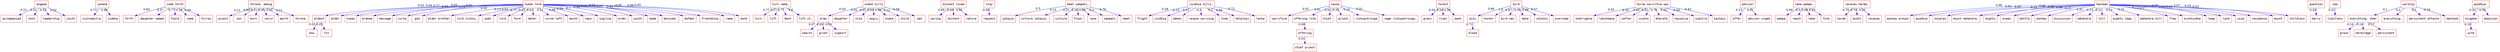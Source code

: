 strict digraph  {
	angada	 [color=red,
		fontname=courier,
		shape=box];
	accompanied	 [color=red,
		fontname=courier,
		shape=box];
	angada -> accompanied	 [color=blue,
		xlabel=0.21];
	host	 [color=red,
		fontname=courier,
		shape=box];
	angada -> host	 [color=blue,
		xlabel=0.22];
	leadership	 [color=red,
		fontname=courier,
		shape=box];
	angada -> leadership	 [color=blue,
		xlabel=0.53];
	south	 [color=red,
		fontname=courier,
		shape=box];
	angada -> south	 [color=blue,
		xlabel=0.22];
	janaka	 [color=red,
		fontname=courier,
		shape=box];
	vishvamitra	 [color=red,
		fontname=courier,
		shape=box];
	janaka -> vishvamitra	 [color=blue,
		xlabel=0.73];
	videha	 [color=red,
		fontname=courier,
		shape=box];
	janaka -> videha	 [color=blue,
		xlabel=0.46];
	"come forth"	 [color=red,
		fontname=courier,
		shape=box];
	forth	 [color=red,
		fontname=courier,
		shape=box];
	"come forth" -> forth	 [color=blue,
		xlabel=0.83];
	"daughter named"	 [color=red,
		fontname=courier,
		shape=box];
	"come forth" -> "daughter named"	 [color=blue,
		xlabel=0.57];
	field	 [color=red,
		fontname=courier,
		shape=box];
	"come forth" -> field	 [color=blue,
		xlabel=0.77];
	come	 [color=red,
		fontname=courier,
		shape=box];
	"come forth" -> come	 [color=blue,
		xlabel=0.26];
	furrow	 [color=red,
		fontname=courier,
		shape=box];
	"come forth" -> furrow	 [color=blue,
		xlabel=0.45];
	"throne. among"	 [color=red,
		fontname=courier,
		shape=box];
	wisest	 [color=red,
		fontname=courier,
		shape=box];
	"throne. among" -> wisest	 [color=blue,
		xlabel=0.21];
	son	 [color=red,
		fontname=courier,
		shape=box];
	"throne. among" -> son	 [color=blue,
		xlabel=0.64];
	born	 [color=red,
		fontname=courier,
		shape=box];
	"throne. among" -> born	 [color=blue,
		xlabel=0.21];
	valin	 [color=red,
		fontname=courier,
		shape=box];
	"throne. among" -> valin	 [color=blue,
		xlabel=0.85];
	earth	 [color=red,
		fontname=courier,
		shape=box];
	"throne. among" -> earth	 [color=blue,
		xlabel=0.33];
	"throne."	 [color=red,
		fontname=courier,
		shape=box];
	"throne. among" -> "throne."	 [color=blue,
		xlabel=0.21];
	"human form"	 [color=red,
		fontname=courier,
		shape=box];
	eldest	 [color=red,
		fontname=courier,
		shape=box];
	"human form" -> eldest	 [color=blue,
		xlabel=0.02];
	elder	 [color=red,
		fontname=courier,
		shape=box];
	"human form" -> elder	 [color=blue,
		xlabel=0.04];
	human	 [color=red,
		fontname=courier,
		shape=box];
	"human form" -> human	 [color=blue,
		xlabel=0.77];
	brahma	 [color=red,
		fontname=courier,
		shape=box];
	"human form" -> brahma	 [color=blue,
		xlabel=0.03];
	message	 [color=red,
		fontname=courier,
		shape=box];
	"human form" -> message	 [color=blue,
		xlabel=0.03];
	curse	 [color=red,
		fontname=courier,
		shape=box];
	"human form" -> curse	 [color=blue,
		xlabel=0.11];
	god	 [color=red,
		fontname=courier,
		shape=box];
	"human form" -> god	 [color=blue,
		xlabel=0.01];
	"elder brother"	 [color=red,
		fontname=courier,
		shape=box];
	"human form" -> "elder brother"	 [color=blue,
		xlabel=0.02];
	"lord vishnu,"	 [color=red,
		fontname=courier,
		shape=box];
	"human form" -> "lord vishnu,"	 [color=blue,
		xlabel=0.13];
	poet	 [color=red,
		fontname=courier,
		shape=box];
	"human form" -> poet	 [color=blue,
		xlabel=0.02];
	lord	 [color=red,
		fontname=courier,
		shape=box];
	"human form" -> lord	 [color=blue,
		xlabel=0.77];
	form	 [color=red,
		fontname=courier,
		shape=box];
	"human form" -> form	 [color=blue,
		xlabel=0.22];
	"meter."	 [color=red,
		fontname=courier,
		shape=box];
	"human form" -> "meter."	 [color=blue,
		xlabel=0.02];
	"curse left"	 [color=red,
		fontname=courier,
		shape=box];
	"human form" -> "curse left"	 [color=blue,
		xlabel=0.11];
	mouth	 [color=red,
		fontname=courier,
		shape=box];
	"human form" -> mouth	 [color=blue,
		xlabel=0.08];
	news	 [color=red,
		fontname=courier,
		shape=box];
	"human form" -> news	 [color=blue,
		xlabel=0.04];
	sugriva	 [color=red,
		fontname=courier,
		shape=box];
	"human form" -> sugriva	 [color=blue,
		xlabel=0.1];
	order	 [color=red,
		fontname=courier,
		shape=box];
	"human form" -> order	 [color=blue,
		xlabel=0.44];
	youth	 [color=red,
		fontname=courier,
		shape=box];
	"human form" -> youth	 [color=blue,
		xlabel=0.02];
	bade	 [color=red,
		fontname=courier,
		shape=box];
	"human form" -> bade	 [color=blue,
		xlabel=0.02];
	"beloved."	 [color=red,
		fontname=courier,
		shape=box];
	"human form" -> "beloved."	 [color=blue,
		xlabel=0.03];
	defeat	 [color=red,
		fontname=courier,
		shape=box];
	"human form" -> defeat	 [color=blue,
		xlabel=0.43];
	friendship	 [color=red,
		fontname=courier,
		shape=box];
	"human form" -> friendship	 [color=blue,
		xlabel=0.05];
	rama	 [color=red,
		fontname=courier,
		shape=box];
	"human form" -> rama	 [color=blue,
		xlabel=0.06];
	bond	 [color=red,
		fontname=courier,
		shape=box];
	"human form" -> bond	 [color=blue,
		xlabel=0.05];
	bow	 [color=red,
		fontname=courier,
		shape=box];
	eldest -> bow	 [color=blue,
		xlabel=0.02];
	fit	 [color=red,
		fontname=courier,
		shape=box];
	eldest -> fit	 [color=blue,
		xlabel=0.02];
	"turn came,"	 [color=red,
		fontname=courier,
		shape=box];
	turn	 [color=red,
		fontname=courier,
		shape=box];
	"turn came," -> turn	 [color=blue,
		xlabel=0.77];
	lift	 [color=red,
		fontname=courier,
		shape=box];
	"turn came," -> lift	 [color=blue,
		xlabel=0.27];
	bent	 [color=red,
		fontname=courier,
		shape=box];
	"turn came," -> bent	 [color=blue,
		xlabel=0.77];
	"lift it,"	 [color=red,
		fontname=courier,
		shape=box];
	"turn came," -> "lift it,"	 [color=blue,
		xlabel=0.6];
	"snake kills"	 [color=red,
		fontname=courier,
		shape=box];
	draw	 [color=red,
		fontname=courier,
		shape=box];
	"snake kills" -> draw	 [color=blue,
		xlabel=0.03];
	daughter	 [color=red,
		fontname=courier,
		shape=box];
	"snake kills" -> daughter	 [color=blue,
		xlabel=0.02];
	sita	 [color=red,
		fontname=courier,
		shape=box];
	"snake kills" -> sita	 [color=blue,
		xlabel=0.01];
	angry	 [color=red,
		fontname=courier,
		shape=box];
	"snake kills" -> angry	 [color=blue,
		xlabel=0.69];
	snake	 [color=red,
		fontname=courier,
		shape=box];
	"snake kills" -> snake	 [color=blue,
		xlabel=0.69];
	child	 [color=red,
		fontname=courier,
		shape=box];
	"snake kills" -> child	 [color=blue,
		xlabel=0.12];
	man	 [color=red,
		fontname=courier,
		shape=box];
	"snake kills" -> man	 [color=blue,
		xlabel=0.08];
	search	 [color=red,
		fontname=courier,
		shape=box];
	draw -> search	 [color=blue,
		xlabel=0.07];
	grief	 [color=red,
		fontname=courier,
		shape=box];
	draw -> grief	 [color=blue,
		xlabel=0.03];
	support	 [color=red,
		fontname=courier,
		shape=box];
	draw -> support	 [color=blue,
		xlabel=0.05];
	"distant loved"	 [color=red,
		fontname=courier,
		shape=box];
	spring	 [color=red,
		fontname=courier,
		shape=box];
	"distant loved" -> spring	 [color=blue,
		xlabel=0.69];
	distant	 [color=red,
		fontname=courier,
		shape=box];
	"distant loved" -> distant	 [color=blue,
		xlabel=0.69];
	nature	 [color=red,
		fontname=courier,
		shape=box];
	"distant loved" -> nature	 [color=blue,
		xlabel=0.06];
	slay	 [color=red,
		fontname=courier,
		shape=box];
	request	 [color=red,
		fontname=courier,
		shape=box];
	slay -> request	 [color=blue,
		xlabel=0.06];
	"meet sampati,"	 [color=red,
		fontname=courier,
		shape=box];
	jatayus	 [color=red,
		fontname=courier,
		shape=box];
	"meet sampati," -> jatayus	 [color=blue,
		xlabel=0.3];
	"vulture jatayus,"	 [color=red,
		fontname=courier,
		shape=box];
	"meet sampati," -> "vulture jatayus,"	 [color=blue,
		xlabel=0.13];
	vulture	 [color=red,
		fontname=courier,
		shape=box];
	"meet sampati," -> vulture	 [color=blue,
		xlabel=0.31];
	flown	 [color=red,
		fontname=courier,
		shape=box];
	"meet sampati," -> flown	 [color=blue,
		xlabel=0.28];
	race	 [color=red,
		fontname=courier,
		shape=box];
	"meet sampati," -> race	 [color=blue,
		xlabel=0.69];
	sampati	 [color=red,
		fontname=courier,
		shape=box];
	"meet sampati," -> sampati	 [color=blue,
		xlabel=0.3];
	meet	 [color=red,
		fontname=courier,
		shape=box];
	"meet sampati," -> meet	 [color=blue,
		xlabel=0.79];
	"vindhya hills,"	 [color=red,
		fontname=courier,
		shape=box];
	flight	 [color=red,
		fontname=courier,
		shape=box];
	"vindhya hills," -> flight	 [color=blue,
		xlabel=0.28];
	vindhya	 [color=red,
		fontname=courier,
		shape=box];
	"vindhya hills," -> vindhya	 [color=blue,
		xlabel=0.15];
	demon	 [color=red,
		fontname=courier,
		shape=box];
	"vindhya hills," -> demon	 [color=blue,
		xlabel=0.21];
	"ravana carrying"	 [color=red,
		fontname=courier,
		shape=box];
	"vindhya hills," -> "ravana carrying"	 [color=blue,
		xlabel=0.2];
	time	 [color=red,
		fontname=courier,
		shape=box];
	"vindhya hills," -> time	 [color=blue,
		xlabel=0.1];
	helpless	 [color=red,
		fontname=courier,
		shape=box];
	"vindhya hills," -> helpless	 [color=blue,
		xlabel=0.69];
	lanka	 [color=red,
		fontname=courier,
		shape=box];
	"vindhya hills," -> lanka	 [color=blue,
		xlabel=0.72];
	cause	 [color=red,
		fontname=courier,
		shape=box];
	sacrifice	 [color=red,
		fontname=courier,
		shape=box];
	cause -> sacrifice	 [color=blue,
		xlabel=0.02];
	"offering rite"	 [color=red,
		fontname=courier,
		shape=box];
	cause -> "offering rite"	 [color=blue,
		xlabel=0.01];
	chief	 [color=red,
		fontname=courier,
		shape=box];
	cause -> chief	 [color=blue,
		xlabel=0.02];
	priest	 [color=red,
		fontname=courier,
		shape=box];
	cause -> priest	 [color=blue,
		xlabel=0.02];
	rishyashringa	 [color=red,
		fontname=courier,
		shape=box];
	cause -> rishyashringa	 [color=blue,
		xlabel=0.15];
	"sage rishyashringa,"	 [color=red,
		fontname=courier,
		shape=box];
	cause -> "sage rishyashringa,"	 [color=blue,
		xlabel=0.01];
	offering	 [color=red,
		fontname=courier,
		shape=box];
	"offering rite" -> offering	 [color=blue,
		xlabel=0.08];
	"chief priest"	 [color=red,
		fontname=courier,
		shape=box];
	offering -> "chief priest"	 [color=blue,
		xlabel=0.01];
	forest	 [color=red,
		fontname=courier,
		shape=box];
	grass	 [color=red,
		fontname=courier,
		shape=box];
	forest -> grass	 [color=blue,
		xlabel=0.54];
	river	 [color=red,
		fontname=courier,
		shape=box];
	forest -> river	 [color=blue,
		xlabel=0.29];
	bank	 [color=red,
		fontname=courier,
		shape=box];
	forest -> bank	 [color=blue,
		xlabel=0.29];
	bird	 [color=red,
		fontname=courier,
		shape=box];
	pity	 [color=red,
		fontname=courier,
		shape=box];
	bird -> pity	 [color=blue,
		xlabel=0.86];
	hunter	 [color=red,
		fontname=courier,
		shape=box];
	bird -> hunter	 [color=blue,
		xlabel=1.0];
	"bird was"	 [color=red,
		fontname=courier,
		shape=box];
	bird -> "bird was"	 [color=blue,
		xlabel=0.67];
	mate	 [color=red,
		fontname=courier,
		shape=box];
	bird -> mate	 [color=blue,
		xlabel=0.54];
	valmiki	 [color=red,
		fontname=courier,
		shape=box];
	bird -> valmiki	 [color=blue,
		xlabel=0.66];
	overcome	 [color=red,
		fontname=courier,
		shape=box];
	bird -> overcome	 [color=blue,
		xlabel=0.57];
	blood	 [color=red,
		fontname=courier,
		shape=box];
	pity -> blood	 [color=blue,
		xlabel=0.71];
	"horse-sacrifice was"	 [color=red,
		fontname=courier,
		shape=box];
	shatrughna	 [color=red,
		fontname=courier,
		shape=box];
	"horse-sacrifice was" -> shatrughna	 [color=blue,
		xlabel=0.43];
	lakshmana	 [color=red,
		fontname=courier,
		shape=box];
	"horse-sacrifice was" -> lakshmana	 [color=blue,
		xlabel=0.53];
	safter	 [color=red,
		fontname=courier,
		shape=box];
	"horse-sacrifice was" -> safter	 [color=blue,
		xlabel=0.43];
	vishnu	 [color=red,
		fontname=courier,
		shape=box];
	"horse-sacrifice was" -> vishnu	 [color=blue,
		xlabel=0.52];
	bharata	 [color=red,
		fontname=courier,
		shape=box];
	"horse-sacrifice was" -> bharata	 [color=blue,
		xlabel=0.76];
	kausalya	 [color=red,
		fontname=courier,
		shape=box];
	"horse-sacrifice was" -> kausalya	 [color=blue,
		xlabel=0.42];
	sumitra	 [color=red,
		fontname=courier,
		shape=box];
	"horse-sacrifice was" -> sumitra	 [color=blue,
		xlabel=0.43];
	kaikeyi	 [color=red,
		fontname=courier,
		shape=box];
	"horse-sacrifice was" -> kaikeyi	 [color=blue,
		xlabel=0.43];
	advisor	 [color=red,
		fontname=courier,
		shape=box];
	offer	 [color=red,
		fontname=courier,
		shape=box];
	advisor -> offer	 [color=blue,
		xlabel=0.15];
	"advisor urged"	 [color=red,
		fontname=courier,
		shape=box];
	advisor -> "advisor urged"	 [color=blue,
		xlabel=0.01];
	"lake pampa,"	 [color=red,
		fontname=courier,
		shape=box];
	pampa	 [color=red,
		fontname=courier,
		shape=box];
	"lake pampa," -> pampa	 [color=blue,
		xlabel=0.69];
	reach	 [color=red,
		fontname=courier,
		shape=box];
	"lake pampa," -> reach	 [color=blue,
		xlabel=0.3];
	lake	 [color=red,
		fontname=courier,
		shape=box];
	"lake pampa," -> lake	 [color=blue,
		xlabel=0.69];
	funk	 [color=red,
		fontname=courier,
		shape=box];
	"lake pampa," -> funk	 [color=blue,
		xlabel=0.23];
	"ravanas harem,"	 [color=red,
		fontname=courier,
		shape=box];
	harem	 [color=red,
		fontname=courier,
		shape=box];
	"ravanas harem," -> harem	 [color=blue,
		xlabel=0.79];
	midst	 [color=red,
		fontname=courier,
		shape=box];
	"ravanas harem," -> midst	 [color=blue,
		xlabel=0.79];
	ravanas	 [color=red,
		fontname=courier,
		shape=box];
	"ravanas harem," -> ravanas	 [color=blue,
		xlabel=0.52];
	hanuman	 [color=red,
		fontname=courier,
		shape=box];
	"monkey armies"	 [color=red,
		fontname=courier,
		shape=box];
	hanuman -> "monkey armies"	 [color=blue,
		xlabel=0.06];
	ayodhya	 [color=red,
		fontname=courier,
		shape=box];
	hanuman -> ayodhya	 [color=blue,
		xlabel=0.03];
	kosalas	 [color=red,
		fontname=courier,
		shape=box];
	hanuman -> kosalas	 [color=blue,
		xlabel=0.03];
	"mount mahendra,"	 [color=red,
		fontname=courier,
		shape=box];
	hanuman -> "mount mahendra,"	 [color=blue,
		xlabel=0.12];
	mighty	 [color=red,
		fontname=courier,
		shape=box];
	hanuman -> mighty	 [color=blue,
		xlabel=0.46];
	"ocean."	 [color=red,
		fontname=courier,
		shape=box];
	hanuman -> "ocean."	 [color=blue,
		xlabel=0.08];
	battle	 [color=red,
		fontname=courier,
		shape=box];
	hanuman -> battle	 [color=blue,
		xlabel=0.08];
	monkey	 [color=red,
		fontname=courier,
		shape=box];
	hanuman -> monkey	 [color=blue,
		xlabel=0.15];
	discussion	 [color=red,
		fontname=courier,
		shape=box];
	hanuman -> discussion	 [color=blue,
		xlabel=0.51];
	mahendra	 [color=red,
		fontname=courier,
		shape=box];
	hanuman -> mahendra	 [color=blue,
		xlabel=0.15];
	hill	 [color=red,
		fontname=courier,
		shape=box];
	hanuman -> hill	 [color=blue,
		xlabel=0.21];
	"mighty leap,"	 [color=red,
		fontname=courier,
		shape=box];
	hanuman -> "mighty leap,"	 [color=blue,
		xlabel=0.12];
	"mahendra hill"	 [color=red,
		fontname=courier,
		shape=box];
	hanuman -> "mahendra hill"	 [color=blue,
		xlabel=0.22];
	flew	 [color=red,
		fontname=courier,
		shape=box];
	hanuman -> flew	 [color=blue,
		xlabel=0.13];
	kishkindha	 [color=red,
		fontname=courier,
		shape=box];
	hanuman -> kishkindha	 [color=blue,
		xlabel=0.07];
	leap	 [color=red,
		fontname=courier,
		shape=box];
	hanuman -> leap	 [color=blue,
		xlabel=0.08];
	land	 [color=red,
		fontname=courier,
		shape=box];
	hanuman -> land	 [color=blue,
		xlabel=0.03];
	wise	 [color=red,
		fontname=courier,
		shape=box];
	hanuman -> wise	 [color=blue,
		xlabel=0.03];
	residence	 [color=red,
		fontname=courier,
		shape=box];
	hanuman -> residence	 [color=blue,
		xlabel=0.07];
	mount	 [color=red,
		fontname=courier,
		shape=box];
	hanuman -> mount	 [color=blue,
		xlabel=0.04];
	childless	 [color=red,
		fontname=courier,
		shape=box];
	hanuman -> childless	 [color=blue,
		xlabel=0.03];
	question	 [color=red,
		fontname=courier,
		shape=box];
	marry	 [color=red,
		fontname=courier,
		shape=box];
	question -> marry	 [color=blue,
		xlabel=0.29];
	sea	 [color=red,
		fontname=courier,
		shape=box];
	limitless	 [color=red,
		fontname=courier,
		shape=box];
	sea -> limitless	 [color=blue,
		xlabel=0.31];
	worship	 [color=red,
		fontname=courier,
		shape=box];
	"everything. when"	 [color=red,
		fontname=courier,
		shape=box];
	worship -> "everything. when"	 [color=blue,
		xlabel=0.1];
	"everything."	 [color=red,
		fontname=courier,
		shape=box];
	worship -> "everything."	 [color=blue,
		xlabel=0.2];
	"persistent attacks"	 [color=red,
		fontname=courier,
		shape=box];
	worship -> "persistent attacks"	 [color=blue,
		xlabel=0.1];
	manhood	 [color=red,
		fontname=courier,
		shape=box];
	worship -> manhood	 [color=blue,
		xlabel=0.34];
	grown	 [color=red,
		fontname=courier,
		shape=box];
	"everything. when" -> grown	 [color=blue,
		xlabel=0.16];
	hermitage	 [color=red,
		fontname=courier,
		shape=box];
	"everything. when" -> hermitage	 [color=blue,
		xlabel=0.16];
	persistent	 [color=red,
		fontname=courier,
		shape=box];
	"everything. when" -> persistent	 [color=blue,
		xlabel=0.17];
	"ayodhya."	 [color=red,
		fontname=courier,
		shape=box];
	kingdom	 [color=red,
		fontname=courier,
		shape=box];
	"ayodhya." -> kingdom	 [color=blue,
		xlabel=0.02];
	dominion	 [color=red,
		fontname=courier,
		shape=box];
	"ayodhya." -> dominion	 [color=blue,
		xlabel=0.04];
	wife	 [color=red,
		fontname=courier,
		shape=box];
	kingdom -> wife	 [color=blue,
		xlabel=0.16];
}
